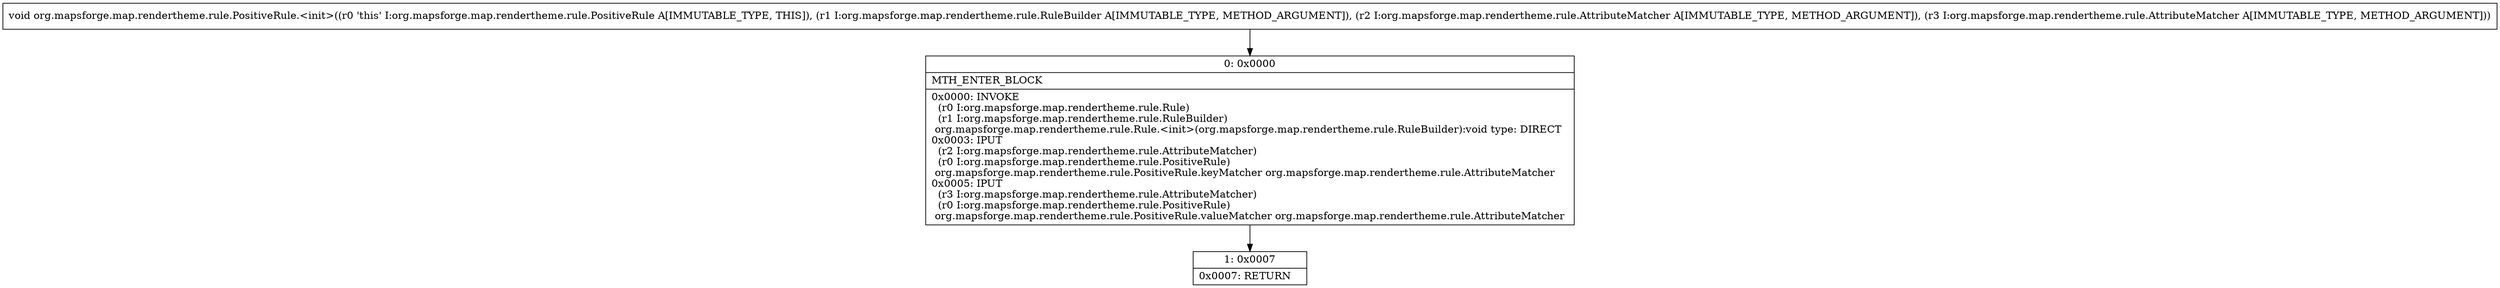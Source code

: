 digraph "CFG fororg.mapsforge.map.rendertheme.rule.PositiveRule.\<init\>(Lorg\/mapsforge\/map\/rendertheme\/rule\/RuleBuilder;Lorg\/mapsforge\/map\/rendertheme\/rule\/AttributeMatcher;Lorg\/mapsforge\/map\/rendertheme\/rule\/AttributeMatcher;)V" {
Node_0 [shape=record,label="{0\:\ 0x0000|MTH_ENTER_BLOCK\l|0x0000: INVOKE  \l  (r0 I:org.mapsforge.map.rendertheme.rule.Rule)\l  (r1 I:org.mapsforge.map.rendertheme.rule.RuleBuilder)\l org.mapsforge.map.rendertheme.rule.Rule.\<init\>(org.mapsforge.map.rendertheme.rule.RuleBuilder):void type: DIRECT \l0x0003: IPUT  \l  (r2 I:org.mapsforge.map.rendertheme.rule.AttributeMatcher)\l  (r0 I:org.mapsforge.map.rendertheme.rule.PositiveRule)\l org.mapsforge.map.rendertheme.rule.PositiveRule.keyMatcher org.mapsforge.map.rendertheme.rule.AttributeMatcher \l0x0005: IPUT  \l  (r3 I:org.mapsforge.map.rendertheme.rule.AttributeMatcher)\l  (r0 I:org.mapsforge.map.rendertheme.rule.PositiveRule)\l org.mapsforge.map.rendertheme.rule.PositiveRule.valueMatcher org.mapsforge.map.rendertheme.rule.AttributeMatcher \l}"];
Node_1 [shape=record,label="{1\:\ 0x0007|0x0007: RETURN   \l}"];
MethodNode[shape=record,label="{void org.mapsforge.map.rendertheme.rule.PositiveRule.\<init\>((r0 'this' I:org.mapsforge.map.rendertheme.rule.PositiveRule A[IMMUTABLE_TYPE, THIS]), (r1 I:org.mapsforge.map.rendertheme.rule.RuleBuilder A[IMMUTABLE_TYPE, METHOD_ARGUMENT]), (r2 I:org.mapsforge.map.rendertheme.rule.AttributeMatcher A[IMMUTABLE_TYPE, METHOD_ARGUMENT]), (r3 I:org.mapsforge.map.rendertheme.rule.AttributeMatcher A[IMMUTABLE_TYPE, METHOD_ARGUMENT])) }"];
MethodNode -> Node_0;
Node_0 -> Node_1;
}

